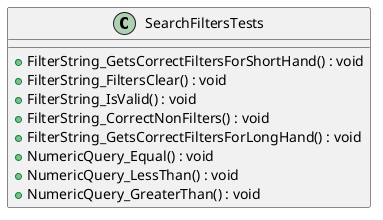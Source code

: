 @startuml
class SearchFiltersTests {
    + FilterString_GetsCorrectFiltersForShortHand() : void
    + FilterString_FiltersClear() : void
    + FilterString_IsValid() : void
    + FilterString_CorrectNonFilters() : void
    + FilterString_GetsCorrectFiltersForLongHand() : void
    + NumericQuery_Equal() : void
    + NumericQuery_LessThan() : void
    + NumericQuery_GreaterThan() : void
}
@enduml

